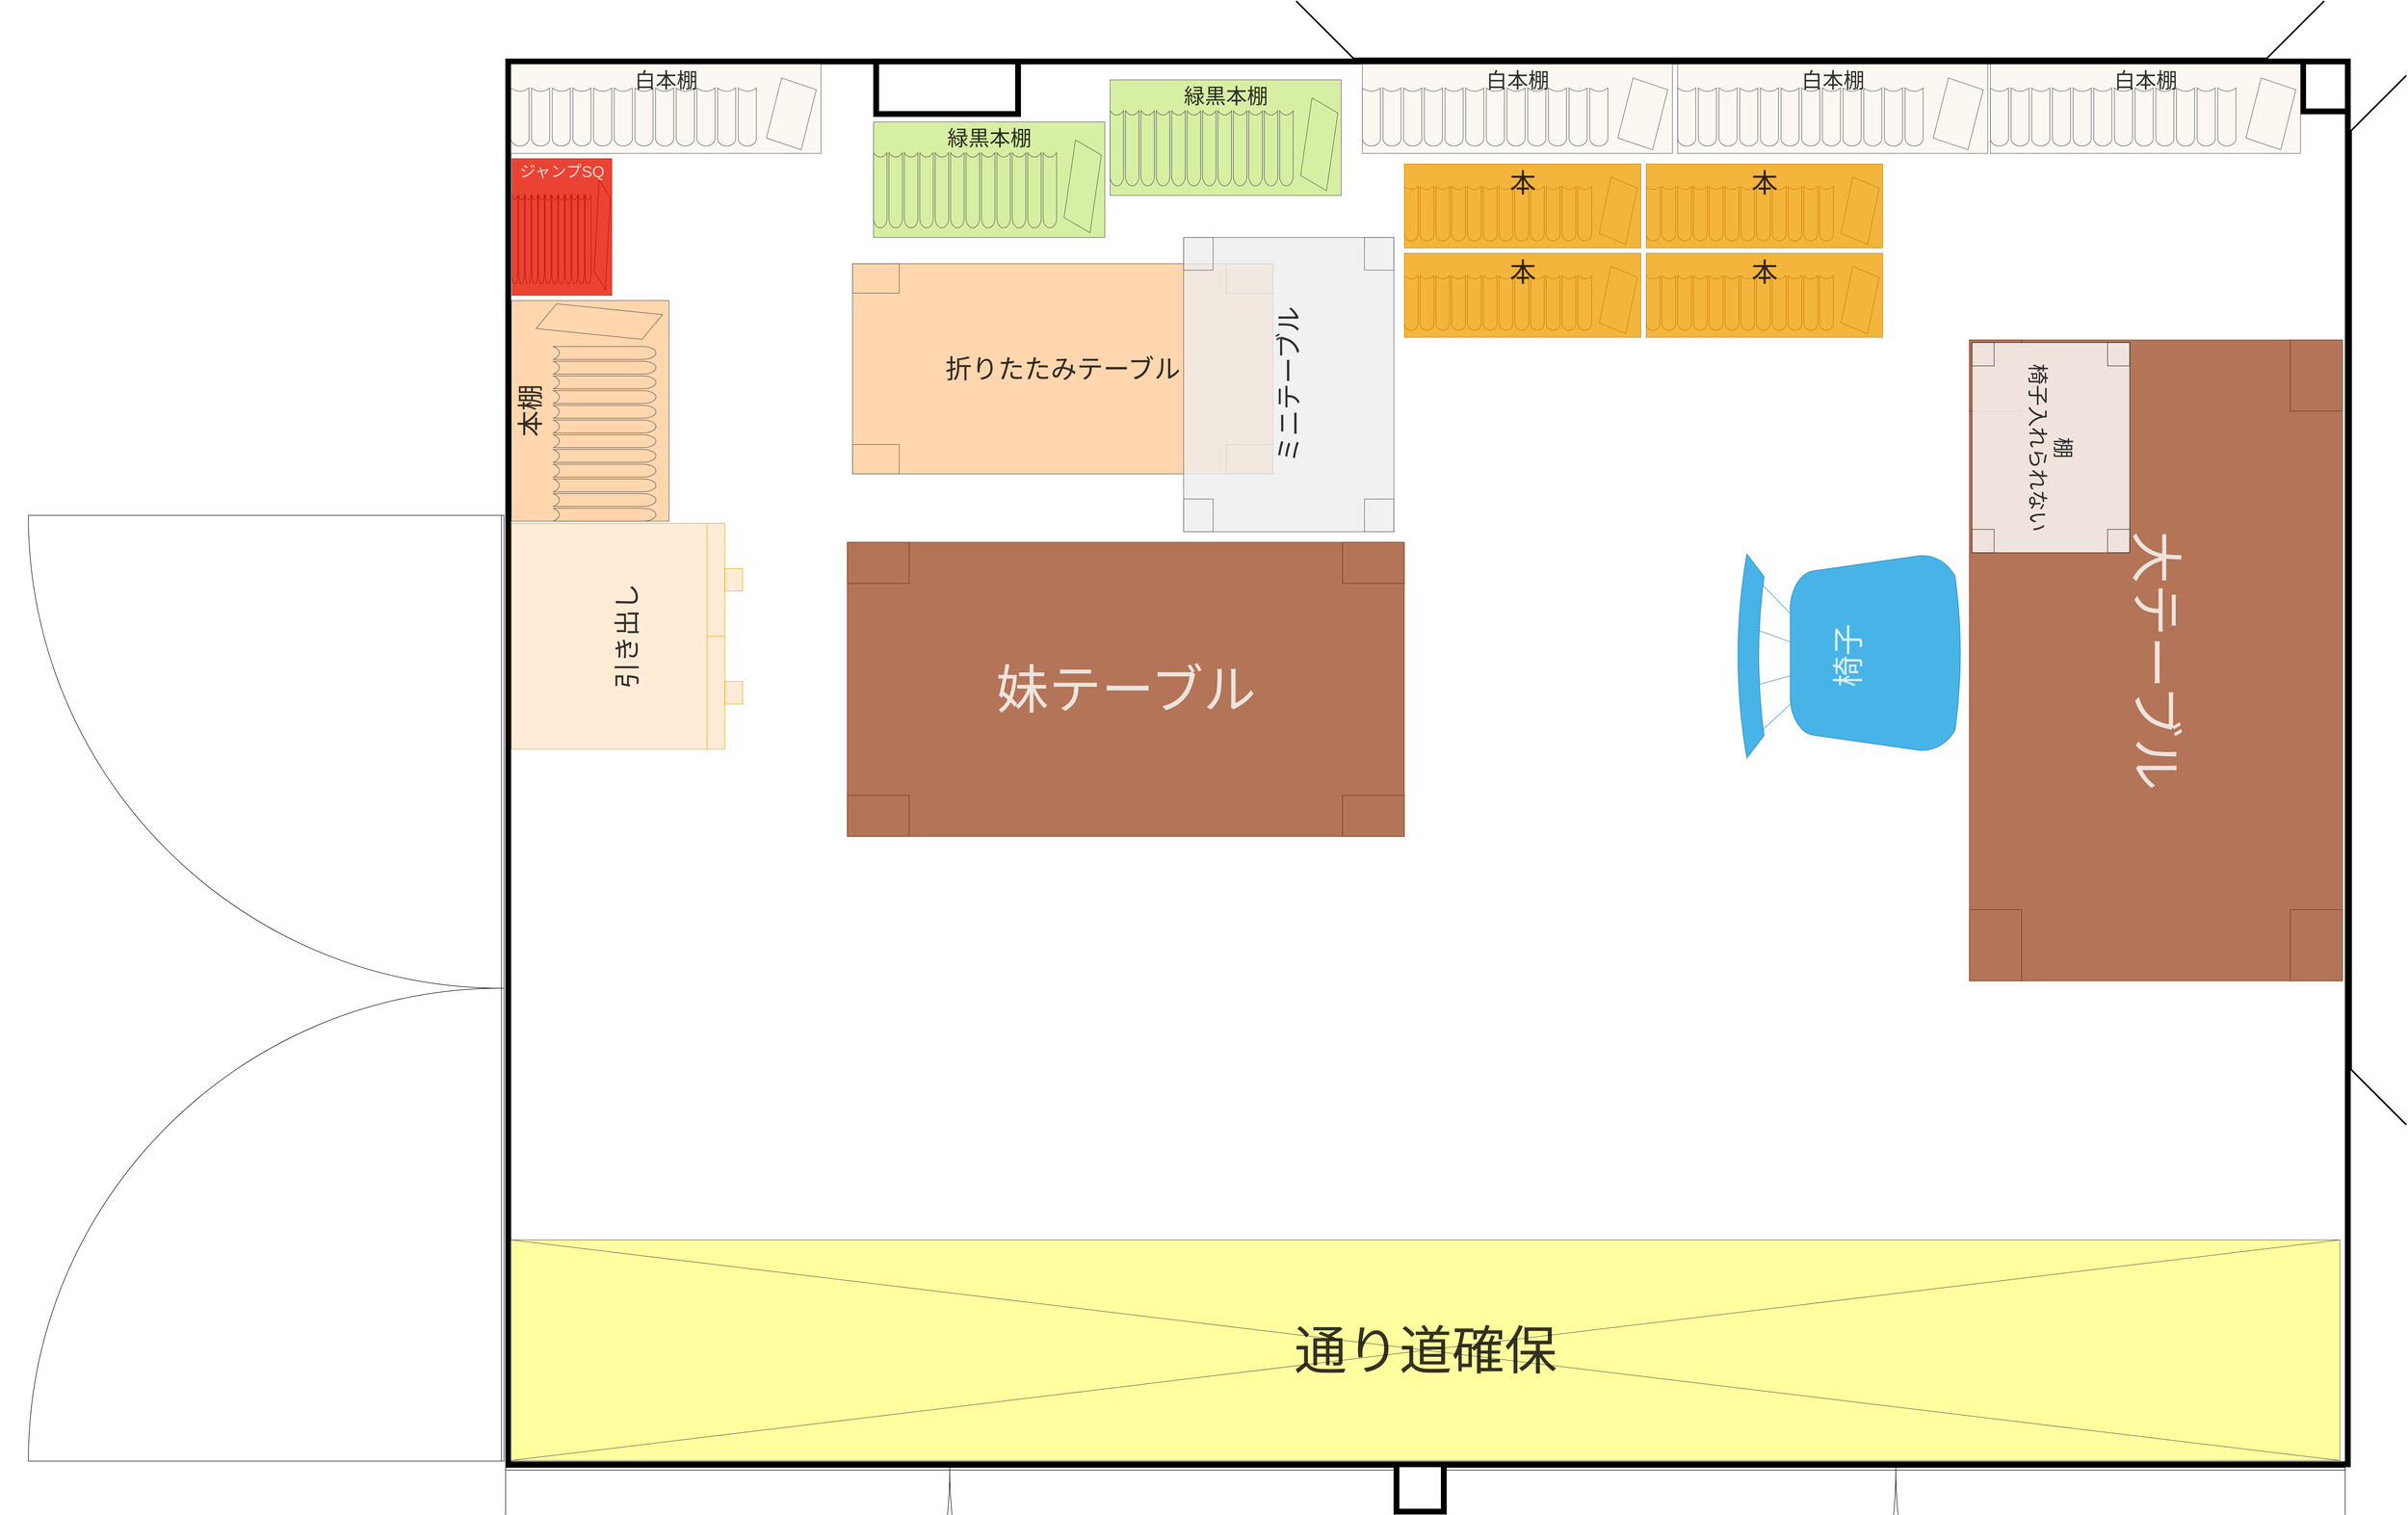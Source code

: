 <mxfile version="21.6.8" type="device" pages="3">
  <diagram name="現在" id="chz4TMr9ifeYp0K4rWgZ">
    <mxGraphModel dx="4456" dy="3996" grid="1" gridSize="10" guides="1" tooltips="1" connect="1" arrows="1" fold="1" page="1" pageScale="1" pageWidth="1000000" pageHeight="1000000" math="0" shadow="0">
      <root>
        <mxCell id="0" />
        <mxCell id="1" parent="0" />
        <mxCell id="RcYGQBJLX3YN1WB1kRdG-4" value="" style="verticalLabelPosition=bottom;html=1;verticalAlign=top;align=center;shape=mxgraph.floorplan.room;fillColor=strokeColor;movable=0;resizable=0;rotatable=0;deletable=0;editable=0;locked=1;connectable=0;rotation=0;" vertex="1" parent="1">
          <mxGeometry x="9970" y="28540" width="3510" height="2680" as="geometry" />
        </mxCell>
        <mxCell id="RcYGQBJLX3YN1WB1kRdG-7" value="" style="verticalLabelPosition=bottom;html=1;verticalAlign=top;align=center;shape=mxgraph.floorplan.doorUneven;dx=0.5;movable=0;resizable=0;rotatable=0;deletable=0;editable=0;locked=1;connectable=0;" vertex="1" parent="1">
          <mxGeometry x="9970" y="31221" width="1690" height="85" as="geometry" />
        </mxCell>
        <mxCell id="RcYGQBJLX3YN1WB1kRdG-9" value="" style="verticalLabelPosition=bottom;html=1;verticalAlign=top;align=center;shape=mxgraph.floorplan.doorUneven;dx=0.5;movable=0;resizable=0;rotatable=0;deletable=0;editable=0;locked=1;connectable=0;" vertex="1" parent="1">
          <mxGeometry x="11760" y="31221" width="1710" height="85" as="geometry" />
        </mxCell>
        <mxCell id="RcYGQBJLX3YN1WB1kRdG-10" value="" style="verticalLabelPosition=bottom;html=1;verticalAlign=top;align=center;shape=mxgraph.floorplan.room;fillColor=strokeColor;movable=0;resizable=0;rotatable=0;deletable=0;editable=0;locked=1;connectable=0;" vertex="1" parent="1">
          <mxGeometry x="11660" y="31210" width="100" height="100" as="geometry" />
        </mxCell>
        <mxCell id="RcYGQBJLX3YN1WB1kRdG-11" value="" style="verticalLabelPosition=bottom;html=1;verticalAlign=top;align=center;shape=mxgraph.floorplan.windowBow;strokeWidth=3;movable=0;resizable=0;rotatable=0;deletable=0;editable=0;locked=1;connectable=0;" vertex="1" parent="1">
          <mxGeometry x="11474" y="28430" width="1956" height="109" as="geometry" />
        </mxCell>
        <mxCell id="RcYGQBJLX3YN1WB1kRdG-12" value="" style="verticalLabelPosition=bottom;html=1;verticalAlign=top;align=center;shape=mxgraph.floorplan.room;fillColor=strokeColor;strokeWidth=1;movable=0;resizable=0;rotatable=0;deletable=0;editable=0;locked=1;connectable=0;rotation=0;" vertex="1" parent="1">
          <mxGeometry x="13385" y="28540" width="95" height="105" as="geometry" />
        </mxCell>
        <mxCell id="RcYGQBJLX3YN1WB1kRdG-14" value="" style="verticalLabelPosition=bottom;html=1;verticalAlign=top;align=center;shape=mxgraph.floorplan.room;fillColor=strokeColor;movable=0;resizable=0;rotatable=0;deletable=0;editable=0;locked=1;connectable=0;" vertex="1" parent="1">
          <mxGeometry x="10670" y="28540" width="280" height="110" as="geometry" />
        </mxCell>
        <mxCell id="RcYGQBJLX3YN1WB1kRdG-17" value="" style="verticalLabelPosition=bottom;html=1;verticalAlign=top;align=center;shape=mxgraph.floorplan.windowBow;strokeWidth=3;rotation=90;movable=0;resizable=0;rotatable=0;deletable=0;editable=0;locked=1;connectable=0;" vertex="1" parent="1">
          <mxGeometry x="12535.25" y="29517.75" width="1997" height="105" as="geometry" />
        </mxCell>
        <mxCell id="RcYGQBJLX3YN1WB1kRdG-18" value="" style="verticalLabelPosition=bottom;html=1;verticalAlign=top;align=center;shape=mxgraph.floorplan.doorDouble;aspect=fixed;rotation=90;movable=0;resizable=0;rotatable=0;deletable=0;editable=0;locked=1;connectable=0;" vertex="1" parent="1">
          <mxGeometry x="8587.95" y="29829.95" width="1800" height="957.9" as="geometry" />
        </mxCell>
        <mxCell id="RcYGQBJLX3YN1WB1kRdG-21" value="白本棚" style="verticalLabelPosition=middle;html=1;verticalAlign=top;align=center;shape=mxgraph.floorplan.bookcase;fillColor=#f9f7ed;strokeColor=#36393d;labelPosition=center;fontColor=#000000;fontSize=40;movable=1;resizable=1;rotatable=1;deletable=1;editable=1;locked=0;connectable=1;textOpacity=80;opacity=80;" vertex="1" parent="1">
          <mxGeometry x="11600" y="28550" width="590" height="170" as="geometry" />
        </mxCell>
        <mxCell id="RcYGQBJLX3YN1WB1kRdG-22" value="白本棚" style="verticalLabelPosition=middle;html=1;verticalAlign=top;align=center;shape=mxgraph.floorplan.bookcase;fillColor=#f9f7ed;strokeColor=#36393d;labelPosition=center;fontColor=#000000;fontSize=40;movable=1;resizable=1;rotatable=1;deletable=1;editable=1;locked=0;connectable=1;textOpacity=80;opacity=80;" vertex="1" parent="1">
          <mxGeometry x="12200" y="28550" width="590" height="170" as="geometry" />
        </mxCell>
        <mxCell id="RcYGQBJLX3YN1WB1kRdG-23" value="白本棚" style="verticalLabelPosition=middle;html=1;verticalAlign=top;align=center;shape=mxgraph.floorplan.bookcase;movable=1;resizable=1;rotatable=1;deletable=1;editable=1;locked=0;connectable=1;fillColor=#f9f7ed;strokeColor=#36393d;fontSize=40;labelPosition=center;fontColor=#000000;textOpacity=80;opacity=80;" vertex="1" parent="1">
          <mxGeometry x="12795" y="28550" width="590" height="170" as="geometry" />
        </mxCell>
        <mxCell id="RcYGQBJLX3YN1WB1kRdG-24" value="白本棚" style="verticalLabelPosition=middle;html=1;verticalAlign=top;align=center;shape=mxgraph.floorplan.bookcase;fillColor=#f9f7ed;strokeColor=#36393d;labelPosition=center;fontSize=40;fontColor=#000000;movable=1;resizable=1;rotatable=1;deletable=1;editable=1;locked=0;connectable=1;textOpacity=80;opacity=80;" vertex="1" parent="1">
          <mxGeometry x="9980" y="28550" width="590" height="170" as="geometry" />
        </mxCell>
        <mxCell id="RcYGQBJLX3YN1WB1kRdG-25" value="椅子" style="verticalLabelPosition=middle;html=1;verticalAlign=middle;align=center;shape=mxgraph.floorplan.chair;rotation=-90;fillColor=#1ba1e2;fontColor=#ffffff;strokeColor=#006EAF;labelPosition=center;fontSize=60;movable=1;resizable=1;rotatable=1;deletable=1;editable=1;locked=0;connectable=1;textOpacity=80;opacity=80;" vertex="1" parent="1">
          <mxGeometry x="12330" y="29460" width="390" height="432.19" as="geometry" />
        </mxCell>
        <mxCell id="RcYGQBJLX3YN1WB1kRdG-27" value="本棚" style="verticalLabelPosition=middle;html=1;verticalAlign=top;align=center;shape=mxgraph.floorplan.bookcase;fillColor=#ffcc99;strokeColor=#36393d;rotation=-90;labelPosition=center;fontSize=50;fontColor=#000000;movable=1;resizable=1;rotatable=1;deletable=1;editable=1;locked=0;connectable=1;textOpacity=80;opacity=80;" vertex="1" parent="1">
          <mxGeometry x="9921" y="29060" width="420" height="300" as="geometry" />
        </mxCell>
        <mxCell id="RcYGQBJLX3YN1WB1kRdG-28" value="ジャンプSQ" style="verticalLabelPosition=middle;html=1;verticalAlign=top;align=center;shape=mxgraph.floorplan.bookcase;fillColor=#e51400;fontColor=#ffffff;strokeColor=#B20000;fontSize=30;labelPosition=center;movable=1;resizable=1;rotatable=1;deletable=1;editable=1;locked=0;connectable=1;textOpacity=80;opacity=80;" vertex="1" parent="1">
          <mxGeometry x="9982" y="28730" width="190" height="260" as="geometry" />
        </mxCell>
        <mxCell id="RcYGQBJLX3YN1WB1kRdG-29" value="引き出し" style="verticalLabelPosition=middle;html=1;verticalAlign=middle;align=center;shape=mxgraph.floorplan.dresser;fillColor=#ffe6cc;strokeColor=#d79b00;rotation=-90;labelPosition=center;fontColor=#000000;fontSize=50;movable=1;resizable=1;rotatable=1;deletable=1;editable=1;locked=0;connectable=1;textOpacity=80;opacity=80;" vertex="1" parent="1">
          <mxGeometry x="9986" y="29419" width="430" height="440" as="geometry" />
        </mxCell>
        <mxCell id="RcYGQBJLX3YN1WB1kRdG-30" value="折りたたみテーブル" style="verticalLabelPosition=middle;html=1;verticalAlign=middle;align=center;shape=mxgraph.floorplan.table;labelPosition=center;fontSize=50;fillColor=#ffcc99;strokeColor=#36393d;movable=1;resizable=1;rotatable=1;deletable=1;editable=1;locked=0;connectable=1;textOpacity=80;opacity=80;" vertex="1" parent="1">
          <mxGeometry x="10630" y="28930" width="800" height="400" as="geometry" />
        </mxCell>
        <mxCell id="RcYGQBJLX3YN1WB1kRdG-32" value="緑黒本棚" style="verticalLabelPosition=middle;html=1;verticalAlign=top;align=center;shape=mxgraph.floorplan.bookcase;fillColor=#cdeb8b;strokeColor=#36393d;labelPosition=center;fontSize=40;fontColor=#000000;movable=1;resizable=1;rotatable=1;deletable=1;editable=1;locked=0;connectable=1;textOpacity=80;opacity=80;" vertex="1" parent="1">
          <mxGeometry x="11120" y="28580" width="440" height="220" as="geometry" />
        </mxCell>
        <mxCell id="RcYGQBJLX3YN1WB1kRdG-33" value="緑黒本棚" style="verticalLabelPosition=middle;html=1;verticalAlign=top;align=center;shape=mxgraph.floorplan.bookcase;fillColor=#cdeb8b;strokeColor=#36393d;labelPosition=center;fontSize=40;fontColor=#000000;movable=1;resizable=1;rotatable=1;deletable=1;editable=1;locked=0;connectable=1;textOpacity=80;opacity=80;" vertex="1" parent="1">
          <mxGeometry x="10670" y="28660" width="440" height="220" as="geometry" />
        </mxCell>
        <mxCell id="RcYGQBJLX3YN1WB1kRdG-34" value="ミニテーブル" style="verticalLabelPosition=middle;html=1;verticalAlign=middle;align=center;shape=mxgraph.floorplan.table;fillColor=#eeeeee;strokeColor=#36393d;labelPosition=center;fontSize=50;fontColor=#000000;rotation=-90;movable=1;resizable=1;rotatable=1;deletable=1;editable=1;locked=0;connectable=1;textOpacity=80;opacity=80;" vertex="1" parent="1">
          <mxGeometry x="11180" y="28960" width="560" height="400" as="geometry" />
        </mxCell>
        <mxCell id="RcYGQBJLX3YN1WB1kRdG-35" value="妹テーブル" style="verticalLabelPosition=middle;html=1;verticalAlign=middle;align=center;shape=mxgraph.floorplan.table;labelPosition=center;fontSize=100;fillColor=#a0522d;fontColor=#ffffff;strokeColor=#6D1F00;movable=1;resizable=1;rotatable=1;deletable=1;editable=1;locked=0;connectable=1;textOpacity=80;opacity=80;" vertex="1" parent="1">
          <mxGeometry x="10620" y="29460" width="1060" height="560" as="geometry" />
        </mxCell>
        <mxCell id="RcYGQBJLX3YN1WB1kRdG-41" value="" style="group;movable=1;resizable=1;rotatable=1;deletable=1;editable=1;locked=0;connectable=1;textOpacity=80;opacity=80;" vertex="1" connectable="0" parent="1">
          <mxGeometry x="11680" y="28740" width="910" height="330" as="geometry" />
        </mxCell>
        <mxCell id="RcYGQBJLX3YN1WB1kRdG-37" value="本" style="verticalLabelPosition=middle;html=1;verticalAlign=top;align=center;shape=mxgraph.floorplan.bookcase;labelPosition=center;fontSize=50;fillColor=#f0a30a;fontColor=#000000;strokeColor=#BD7000;movable=1;resizable=1;rotatable=1;deletable=1;editable=1;locked=0;connectable=1;textOpacity=80;opacity=80;" vertex="1" parent="RcYGQBJLX3YN1WB1kRdG-41">
          <mxGeometry width="450" height="160" as="geometry" />
        </mxCell>
        <mxCell id="RcYGQBJLX3YN1WB1kRdG-38" value="本" style="verticalLabelPosition=middle;html=1;verticalAlign=top;align=center;shape=mxgraph.floorplan.bookcase;labelPosition=center;fontSize=50;fillColor=#f0a30a;fontColor=#000000;strokeColor=#BD7000;movable=1;resizable=1;rotatable=1;deletable=1;editable=1;locked=0;connectable=1;textOpacity=80;opacity=80;" vertex="1" parent="RcYGQBJLX3YN1WB1kRdG-41">
          <mxGeometry x="460" width="450" height="160" as="geometry" />
        </mxCell>
        <mxCell id="RcYGQBJLX3YN1WB1kRdG-39" value="本" style="verticalLabelPosition=middle;html=1;verticalAlign=top;align=center;shape=mxgraph.floorplan.bookcase;labelPosition=center;fontSize=50;fillColor=#f0a30a;fontColor=#000000;strokeColor=#BD7000;movable=1;resizable=1;rotatable=1;deletable=1;editable=1;locked=0;connectable=1;textOpacity=80;opacity=80;" vertex="1" parent="RcYGQBJLX3YN1WB1kRdG-41">
          <mxGeometry y="170" width="450" height="160" as="geometry" />
        </mxCell>
        <mxCell id="RcYGQBJLX3YN1WB1kRdG-40" value="本" style="verticalLabelPosition=middle;html=1;verticalAlign=top;align=center;shape=mxgraph.floorplan.bookcase;labelPosition=center;fontSize=50;fillColor=#f0a30a;fontColor=#000000;strokeColor=#BD7000;movable=1;resizable=1;rotatable=1;deletable=1;editable=1;locked=0;connectable=1;textOpacity=80;opacity=80;" vertex="1" parent="RcYGQBJLX3YN1WB1kRdG-41">
          <mxGeometry x="460" y="170" width="450" height="160" as="geometry" />
        </mxCell>
        <mxCell id="N1lgvg9jaILJiFMB6KHB-1" value="通り道確保" style="verticalLabelPosition=middle;html=1;verticalAlign=middle;align=center;shape=mxgraph.floorplan.elevator;labelPosition=center;fontSize=100;fillColor=#ffff88;strokeColor=#36393d;fontColor=#000000;opacity=80;textOpacity=80;" vertex="1" parent="1">
          <mxGeometry x="9980" y="30787.85" width="3480" height="420" as="geometry" />
        </mxCell>
        <mxCell id="d6cJNbjOswgv0U1w6BiF-2" value="" style="group;textOpacity=80;opacity=80;" vertex="1" connectable="0" parent="1">
          <mxGeometry x="12755" y="29075" width="710" height="1220" as="geometry" />
        </mxCell>
        <mxCell id="RcYGQBJLX3YN1WB1kRdG-19" value="大テーブル" style="verticalLabelPosition=middle;html=1;verticalAlign=middle;align=center;shape=mxgraph.floorplan.table;rotation=90;fontSize=100;labelPosition=center;fillColor=#a0522d;fontColor=#ffffff;strokeColor=#6D1F00;movable=1;resizable=1;rotatable=1;deletable=1;editable=1;locked=0;connectable=1;textOpacity=80;opacity=80;" vertex="1" parent="d6cJNbjOswgv0U1w6BiF-2">
          <mxGeometry x="-255" y="255" width="1220" height="710" as="geometry" />
        </mxCell>
        <mxCell id="d6cJNbjOswgv0U1w6BiF-1" value="棚&lt;br style=&quot;font-size: 40px;&quot;&gt;椅子入れられない" style="verticalLabelPosition=middle;html=1;verticalAlign=middle;align=center;shape=mxgraph.floorplan.table;labelPosition=center;fontSize=40;rotation=90;textOpacity=80;opacity=80;" vertex="1" parent="d6cJNbjOswgv0U1w6BiF-2">
          <mxGeometry x="-45" y="55" width="400" height="300" as="geometry" />
        </mxCell>
      </root>
    </mxGraphModel>
  </diagram>
  <diagram name="変更案1" id="gchKVYE326uwADFO7gcS">
    <mxGraphModel dx="4456" dy="3996" grid="1" gridSize="10" guides="1" tooltips="1" connect="1" arrows="1" fold="1" page="1" pageScale="1" pageWidth="1000000" pageHeight="1000000" math="0" shadow="0">
      <root>
        <mxCell id="YyrvI0RadIKMcnacTvBw-0" />
        <mxCell id="YyrvI0RadIKMcnacTvBw-1" parent="YyrvI0RadIKMcnacTvBw-0" />
        <mxCell id="YyrvI0RadIKMcnacTvBw-2" value="" style="verticalLabelPosition=bottom;html=1;verticalAlign=top;align=center;shape=mxgraph.floorplan.room;fillColor=strokeColor;movable=0;resizable=0;rotatable=0;deletable=0;editable=0;locked=1;connectable=0;rotation=0;" vertex="1" parent="YyrvI0RadIKMcnacTvBw-1">
          <mxGeometry x="9970" y="28540" width="3510" height="2680" as="geometry" />
        </mxCell>
        <mxCell id="YyrvI0RadIKMcnacTvBw-3" value="" style="verticalLabelPosition=bottom;html=1;verticalAlign=top;align=center;shape=mxgraph.floorplan.doorUneven;dx=0.5;movable=0;resizable=0;rotatable=0;deletable=0;editable=0;locked=1;connectable=0;" vertex="1" parent="YyrvI0RadIKMcnacTvBw-1">
          <mxGeometry x="9970" y="31221" width="1690" height="85" as="geometry" />
        </mxCell>
        <mxCell id="YyrvI0RadIKMcnacTvBw-4" value="" style="verticalLabelPosition=bottom;html=1;verticalAlign=top;align=center;shape=mxgraph.floorplan.doorUneven;dx=0.5;movable=0;resizable=0;rotatable=0;deletable=0;editable=0;locked=1;connectable=0;" vertex="1" parent="YyrvI0RadIKMcnacTvBw-1">
          <mxGeometry x="11760" y="31221" width="1710" height="85" as="geometry" />
        </mxCell>
        <mxCell id="YyrvI0RadIKMcnacTvBw-5" value="" style="verticalLabelPosition=bottom;html=1;verticalAlign=top;align=center;shape=mxgraph.floorplan.room;fillColor=strokeColor;movable=0;resizable=0;rotatable=0;deletable=0;editable=0;locked=1;connectable=0;" vertex="1" parent="YyrvI0RadIKMcnacTvBw-1">
          <mxGeometry x="11660" y="31210" width="100" height="100" as="geometry" />
        </mxCell>
        <mxCell id="YyrvI0RadIKMcnacTvBw-6" value="" style="verticalLabelPosition=bottom;html=1;verticalAlign=top;align=center;shape=mxgraph.floorplan.windowBow;strokeWidth=3;movable=0;resizable=0;rotatable=0;deletable=0;editable=0;locked=1;connectable=0;" vertex="1" parent="YyrvI0RadIKMcnacTvBw-1">
          <mxGeometry x="11474" y="28430" width="1956" height="109" as="geometry" />
        </mxCell>
        <mxCell id="YyrvI0RadIKMcnacTvBw-7" value="" style="verticalLabelPosition=bottom;html=1;verticalAlign=top;align=center;shape=mxgraph.floorplan.room;fillColor=strokeColor;strokeWidth=1;movable=0;resizable=0;rotatable=0;deletable=0;editable=0;locked=1;connectable=0;rotation=0;" vertex="1" parent="YyrvI0RadIKMcnacTvBw-1">
          <mxGeometry x="13385" y="28540" width="95" height="105" as="geometry" />
        </mxCell>
        <mxCell id="YyrvI0RadIKMcnacTvBw-8" value="" style="verticalLabelPosition=bottom;html=1;verticalAlign=top;align=center;shape=mxgraph.floorplan.room;fillColor=strokeColor;movable=0;resizable=0;rotatable=0;deletable=0;editable=0;locked=1;connectable=0;" vertex="1" parent="YyrvI0RadIKMcnacTvBw-1">
          <mxGeometry x="10670" y="28540" width="280" height="110" as="geometry" />
        </mxCell>
        <mxCell id="YyrvI0RadIKMcnacTvBw-9" value="" style="verticalLabelPosition=bottom;html=1;verticalAlign=top;align=center;shape=mxgraph.floorplan.windowBow;strokeWidth=3;rotation=90;movable=0;resizable=0;rotatable=0;deletable=0;editable=0;locked=1;connectable=0;" vertex="1" parent="YyrvI0RadIKMcnacTvBw-1">
          <mxGeometry x="12535.25" y="29517.75" width="1997" height="105" as="geometry" />
        </mxCell>
        <mxCell id="YyrvI0RadIKMcnacTvBw-10" value="" style="verticalLabelPosition=bottom;html=1;verticalAlign=top;align=center;shape=mxgraph.floorplan.doorDouble;aspect=fixed;rotation=90;movable=0;resizable=0;rotatable=0;deletable=0;editable=0;locked=1;connectable=0;" vertex="1" parent="YyrvI0RadIKMcnacTvBw-1">
          <mxGeometry x="8587.95" y="29829.95" width="1800" height="957.9" as="geometry" />
        </mxCell>
        <mxCell id="YyrvI0RadIKMcnacTvBw-12" value="白本棚" style="verticalLabelPosition=middle;html=1;verticalAlign=top;align=center;shape=mxgraph.floorplan.bookcase;fillColor=#f9f7ed;strokeColor=#36393d;labelPosition=center;fontColor=#000000;fontSize=40;opacity=80;" vertex="1" parent="YyrvI0RadIKMcnacTvBw-1">
          <mxGeometry x="11600" y="28550" width="590" height="170" as="geometry" />
        </mxCell>
        <mxCell id="YyrvI0RadIKMcnacTvBw-13" value="白本棚" style="verticalLabelPosition=middle;html=1;verticalAlign=top;align=center;shape=mxgraph.floorplan.bookcase;fillColor=#f9f7ed;strokeColor=#36393d;labelPosition=center;fontColor=#000000;fontSize=40;opacity=80;" vertex="1" parent="YyrvI0RadIKMcnacTvBw-1">
          <mxGeometry x="12200" y="28550" width="590" height="170" as="geometry" />
        </mxCell>
        <mxCell id="YyrvI0RadIKMcnacTvBw-14" value="白本棚" style="verticalLabelPosition=middle;html=1;verticalAlign=top;align=center;shape=mxgraph.floorplan.bookcase;movable=1;resizable=1;rotatable=1;deletable=1;editable=1;locked=0;connectable=1;fillColor=#f9f7ed;strokeColor=#36393d;fontSize=40;labelPosition=center;fontColor=#000000;opacity=80;" vertex="1" parent="YyrvI0RadIKMcnacTvBw-1">
          <mxGeometry x="12795" y="28550" width="590" height="170" as="geometry" />
        </mxCell>
        <mxCell id="YyrvI0RadIKMcnacTvBw-15" value="白本棚" style="verticalLabelPosition=middle;html=1;verticalAlign=top;align=center;shape=mxgraph.floorplan.bookcase;fillColor=#f9f7ed;strokeColor=#36393d;labelPosition=center;fontSize=40;fontColor=#000000;opacity=80;" vertex="1" parent="YyrvI0RadIKMcnacTvBw-1">
          <mxGeometry x="11000" y="28550" width="590" height="170" as="geometry" />
        </mxCell>
        <mxCell id="YyrvI0RadIKMcnacTvBw-16" value="椅子" style="verticalLabelPosition=middle;html=1;verticalAlign=middle;align=center;shape=mxgraph.floorplan.chair;rotation=-90;fillColor=#1ba1e2;fontColor=#ffffff;strokeColor=#006EAF;labelPosition=center;fontSize=60;direction=east;opacity=80;" vertex="1" parent="YyrvI0RadIKMcnacTvBw-1">
          <mxGeometry x="12330" y="29460" width="390" height="432.19" as="geometry" />
        </mxCell>
        <mxCell id="YyrvI0RadIKMcnacTvBw-17" value="本棚" style="verticalLabelPosition=middle;html=1;verticalAlign=top;align=center;shape=mxgraph.floorplan.bookcase;fillColor=#ffcc99;strokeColor=#36393d;rotation=-90;labelPosition=center;fontSize=50;fontColor=#000000;direction=east;opacity=80;" vertex="1" parent="YyrvI0RadIKMcnacTvBw-1">
          <mxGeometry x="9930" y="29690" width="420" height="300" as="geometry" />
        </mxCell>
        <mxCell id="YyrvI0RadIKMcnacTvBw-18" value="ジャンプSQ" style="verticalLabelPosition=middle;html=1;verticalAlign=top;align=center;shape=mxgraph.floorplan.bookcase;fillColor=#e51400;fontColor=#ffffff;strokeColor=#B20000;fontSize=30;labelPosition=center;opacity=80;" vertex="1" parent="YyrvI0RadIKMcnacTvBw-1">
          <mxGeometry x="10710" y="28670" width="190" height="260" as="geometry" />
        </mxCell>
        <mxCell id="YyrvI0RadIKMcnacTvBw-19" value="引き出し" style="verticalLabelPosition=middle;html=1;verticalAlign=middle;align=center;shape=mxgraph.floorplan.dresser;fillColor=#ffe6cc;strokeColor=#d79b00;rotation=90;labelPosition=center;fontColor=#000000;fontSize=50;direction=east;opacity=80;" vertex="1" parent="YyrvI0RadIKMcnacTvBw-1">
          <mxGeometry x="12570" y="30300" width="430" height="440" as="geometry" />
        </mxCell>
        <mxCell id="YyrvI0RadIKMcnacTvBw-21" value="緑黒本棚" style="verticalLabelPosition=middle;html=1;verticalAlign=top;align=center;shape=mxgraph.floorplan.bookcase;fillColor=#cdeb8b;strokeColor=#36393d;labelPosition=center;fontSize=40;fontColor=#000000;opacity=80;rotation=0;" vertex="1" parent="YyrvI0RadIKMcnacTvBw-1">
          <mxGeometry x="13020" y="30300" width="440" height="220" as="geometry" />
        </mxCell>
        <mxCell id="YyrvI0RadIKMcnacTvBw-22" value="緑黒本棚" style="verticalLabelPosition=middle;html=1;verticalAlign=top;align=center;shape=mxgraph.floorplan.bookcase;fillColor=#cdeb8b;strokeColor=#36393d;labelPosition=center;fontSize=40;fontColor=#000000;direction=east;rotation=0;opacity=80;" vertex="1" parent="YyrvI0RadIKMcnacTvBw-1">
          <mxGeometry x="9990" y="30060" width="440" height="220" as="geometry" />
        </mxCell>
        <mxCell id="YyrvI0RadIKMcnacTvBw-23" value="ミニテーブル" style="verticalLabelPosition=middle;html=1;verticalAlign=middle;align=center;shape=mxgraph.floorplan.table;fillColor=#eeeeee;strokeColor=#36393d;labelPosition=center;fontSize=50;fontColor=#000000;rotation=-90;opacity=80;" vertex="1" parent="YyrvI0RadIKMcnacTvBw-1">
          <mxGeometry x="10510" y="29060" width="560" height="400" as="geometry" />
        </mxCell>
        <mxCell id="YyrvI0RadIKMcnacTvBw-24" value="妹テーブル" style="verticalLabelPosition=middle;html=1;verticalAlign=middle;align=center;shape=mxgraph.floorplan.table;labelPosition=center;fontSize=100;fillColor=#a0522d;fontColor=#ffffff;strokeColor=#6D1F00;rotation=-90;opacity=80;" vertex="1" parent="YyrvI0RadIKMcnacTvBw-1">
          <mxGeometry x="9740" y="28810" width="1060" height="560" as="geometry" />
        </mxCell>
        <mxCell id="YyrvI0RadIKMcnacTvBw-25" value="" style="group;opacity=80;rotation=-90;" vertex="1" connectable="0" parent="YyrvI0RadIKMcnacTvBw-1">
          <mxGeometry x="9900" y="28860" width="910" height="330" as="geometry" />
        </mxCell>
        <mxCell id="YyrvI0RadIKMcnacTvBw-26" value="本" style="verticalLabelPosition=middle;html=1;verticalAlign=top;align=center;shape=mxgraph.floorplan.bookcase;labelPosition=center;fontSize=50;fillColor=#f0a30a;fontColor=#000000;strokeColor=#BD7000;opacity=80;rotation=-90;" vertex="1" parent="YyrvI0RadIKMcnacTvBw-25">
          <mxGeometry x="145" y="315" width="450" height="160" as="geometry" />
        </mxCell>
        <mxCell id="YyrvI0RadIKMcnacTvBw-27" value="本" style="verticalLabelPosition=middle;html=1;verticalAlign=top;align=center;shape=mxgraph.floorplan.bookcase;labelPosition=center;fontSize=50;fillColor=#f0a30a;fontColor=#000000;strokeColor=#BD7000;opacity=80;rotation=-90;" vertex="1" parent="YyrvI0RadIKMcnacTvBw-25">
          <mxGeometry x="145" y="-145" width="450" height="160" as="geometry" />
        </mxCell>
        <mxCell id="YyrvI0RadIKMcnacTvBw-28" value="本" style="verticalLabelPosition=middle;html=1;verticalAlign=top;align=center;shape=mxgraph.floorplan.bookcase;labelPosition=center;fontSize=50;fillColor=#f0a30a;fontColor=#000000;strokeColor=#BD7000;opacity=80;rotation=-90;" vertex="1" parent="YyrvI0RadIKMcnacTvBw-25">
          <mxGeometry x="315" y="315" width="450" height="160" as="geometry" />
        </mxCell>
        <mxCell id="YyrvI0RadIKMcnacTvBw-29" value="本" style="verticalLabelPosition=middle;html=1;verticalAlign=top;align=center;shape=mxgraph.floorplan.bookcase;labelPosition=center;fontSize=50;fillColor=#f0a30a;fontColor=#000000;strokeColor=#BD7000;opacity=80;rotation=-90;" vertex="1" parent="YyrvI0RadIKMcnacTvBw-25">
          <mxGeometry x="315" y="-145" width="450" height="160" as="geometry" />
        </mxCell>
        <mxCell id="JdWwHFuyWLjmYj4TJr3J-3" value="通り道確保" style="verticalLabelPosition=middle;html=1;verticalAlign=middle;align=center;shape=mxgraph.floorplan.elevator;labelPosition=center;fontSize=100;fillColor=#ffff88;strokeColor=#36393d;fontColor=#000000;opacity=80;" vertex="1" parent="YyrvI0RadIKMcnacTvBw-1">
          <mxGeometry x="9980" y="30787.85" width="3480" height="420" as="geometry" />
        </mxCell>
        <mxCell id="JdWwHFuyWLjmYj4TJr3J-4" value="ゆう線LANケーブル" style="verticalLabelPosition=middle;html=1;verticalAlign=middle;align=center;shape=mxgraph.floorplan.table;labelPosition=center;fontSize=80;rotation=-90;opacity=80;" vertex="1" parent="YyrvI0RadIKMcnacTvBw-1">
          <mxGeometry x="13098.13" y="28930" width="668.75" height="95" as="geometry" />
        </mxCell>
        <mxCell id="YyrvI0RadIKMcnacTvBw-20" value="折りたたみテーブル" style="verticalLabelPosition=middle;html=1;verticalAlign=middle;align=center;shape=mxgraph.floorplan.table;labelPosition=center;fontSize=50;fillColor=#ffcc99;strokeColor=#36393d;rotation=-90;opacity=80;" vertex="1" parent="YyrvI0RadIKMcnacTvBw-1">
          <mxGeometry x="9810" y="28960" width="800" height="400" as="geometry" />
        </mxCell>
        <mxCell id="JdWwHFuyWLjmYj4TJr3J-6" value="" style="verticalLabelPosition=bottom;html=1;verticalAlign=top;align=center;shape=mxgraph.floorplan.room;fillColor=strokeColor;" vertex="1" parent="YyrvI0RadIKMcnacTvBw-1">
          <mxGeometry x="13385" y="30510" width="100" height="100" as="geometry" />
        </mxCell>
        <mxCell id="O6xBTEAjiq5QfBrnAkEI-1" value="" style="group" vertex="1" connectable="0" parent="YyrvI0RadIKMcnacTvBw-1">
          <mxGeometry x="12755" y="29075" width="710" height="1220" as="geometry" />
        </mxCell>
        <mxCell id="YyrvI0RadIKMcnacTvBw-11" value="大テーブル" style="verticalLabelPosition=middle;html=1;verticalAlign=middle;align=center;shape=mxgraph.floorplan.table;rotation=90;fontSize=100;labelPosition=center;fillColor=#a0522d;fontColor=#ffffff;strokeColor=#6D1F00;direction=east;opacity=80;" vertex="1" parent="O6xBTEAjiq5QfBrnAkEI-1">
          <mxGeometry x="-255" y="255" width="1220" height="710" as="geometry" />
        </mxCell>
        <mxCell id="O6xBTEAjiq5QfBrnAkEI-0" value="棚&lt;br style=&quot;font-size: 40px;&quot;&gt;椅子入れられない" style="verticalLabelPosition=middle;html=1;verticalAlign=middle;align=center;shape=mxgraph.floorplan.table;labelPosition=center;fontSize=40;rotation=90;" vertex="1" parent="O6xBTEAjiq5QfBrnAkEI-1">
          <mxGeometry x="-45" y="55" width="400" height="300" as="geometry" />
        </mxCell>
      </root>
    </mxGraphModel>
  </diagram>
  <diagram name="変更案2" id="CwAqUDSNDMhe_9EfoQTR">
    <mxGraphModel dx="4456" dy="3996" grid="1" gridSize="10" guides="1" tooltips="1" connect="1" arrows="1" fold="1" page="1" pageScale="1" pageWidth="1000000" pageHeight="1000000" math="0" shadow="0">
      <root>
        <mxCell id="8GAq-JzA8VX0-dMYohdP-0" />
        <mxCell id="8GAq-JzA8VX0-dMYohdP-1" parent="8GAq-JzA8VX0-dMYohdP-0" />
        <mxCell id="8GAq-JzA8VX0-dMYohdP-2" value="" style="verticalLabelPosition=bottom;html=1;verticalAlign=top;align=center;shape=mxgraph.floorplan.room;fillColor=strokeColor;movable=0;resizable=0;rotatable=0;deletable=0;editable=0;locked=1;connectable=0;rotation=0;" vertex="1" parent="8GAq-JzA8VX0-dMYohdP-1">
          <mxGeometry x="9970" y="28540" width="3510" height="2680" as="geometry" />
        </mxCell>
        <mxCell id="8GAq-JzA8VX0-dMYohdP-3" value="" style="verticalLabelPosition=bottom;html=1;verticalAlign=top;align=center;shape=mxgraph.floorplan.doorUneven;dx=0.5;movable=0;resizable=0;rotatable=0;deletable=0;editable=0;locked=1;connectable=0;" vertex="1" parent="8GAq-JzA8VX0-dMYohdP-1">
          <mxGeometry x="9970" y="31221" width="1690" height="85" as="geometry" />
        </mxCell>
        <mxCell id="8GAq-JzA8VX0-dMYohdP-4" value="" style="verticalLabelPosition=bottom;html=1;verticalAlign=top;align=center;shape=mxgraph.floorplan.doorUneven;dx=0.5;movable=0;resizable=0;rotatable=0;deletable=0;editable=0;locked=1;connectable=0;" vertex="1" parent="8GAq-JzA8VX0-dMYohdP-1">
          <mxGeometry x="11760" y="31221" width="1710" height="85" as="geometry" />
        </mxCell>
        <mxCell id="8GAq-JzA8VX0-dMYohdP-5" value="" style="verticalLabelPosition=bottom;html=1;verticalAlign=top;align=center;shape=mxgraph.floorplan.room;fillColor=strokeColor;movable=0;resizable=0;rotatable=0;deletable=0;editable=0;locked=1;connectable=0;" vertex="1" parent="8GAq-JzA8VX0-dMYohdP-1">
          <mxGeometry x="11660" y="31210" width="100" height="100" as="geometry" />
        </mxCell>
        <mxCell id="8GAq-JzA8VX0-dMYohdP-6" value="" style="verticalLabelPosition=bottom;html=1;verticalAlign=top;align=center;shape=mxgraph.floorplan.windowBow;strokeWidth=3;movable=0;resizable=0;rotatable=0;deletable=0;editable=0;locked=1;connectable=0;" vertex="1" parent="8GAq-JzA8VX0-dMYohdP-1">
          <mxGeometry x="11474" y="28430" width="1956" height="109" as="geometry" />
        </mxCell>
        <mxCell id="8GAq-JzA8VX0-dMYohdP-7" value="" style="verticalLabelPosition=bottom;html=1;verticalAlign=top;align=center;shape=mxgraph.floorplan.room;fillColor=strokeColor;strokeWidth=1;movable=0;resizable=0;rotatable=0;deletable=0;editable=0;locked=1;connectable=0;rotation=0;" vertex="1" parent="8GAq-JzA8VX0-dMYohdP-1">
          <mxGeometry x="13385" y="28540" width="95" height="105" as="geometry" />
        </mxCell>
        <mxCell id="8GAq-JzA8VX0-dMYohdP-8" value="" style="verticalLabelPosition=bottom;html=1;verticalAlign=top;align=center;shape=mxgraph.floorplan.room;fillColor=strokeColor;movable=0;resizable=0;rotatable=0;deletable=0;editable=0;locked=1;connectable=0;" vertex="1" parent="8GAq-JzA8VX0-dMYohdP-1">
          <mxGeometry x="10670" y="28540" width="280" height="110" as="geometry" />
        </mxCell>
        <mxCell id="8GAq-JzA8VX0-dMYohdP-9" value="" style="verticalLabelPosition=bottom;html=1;verticalAlign=top;align=center;shape=mxgraph.floorplan.windowBow;strokeWidth=3;rotation=90;movable=0;resizable=0;rotatable=0;deletable=0;editable=0;locked=1;connectable=0;" vertex="1" parent="8GAq-JzA8VX0-dMYohdP-1">
          <mxGeometry x="12535.25" y="29517.75" width="1997" height="105" as="geometry" />
        </mxCell>
        <mxCell id="8GAq-JzA8VX0-dMYohdP-10" value="" style="verticalLabelPosition=bottom;html=1;verticalAlign=top;align=center;shape=mxgraph.floorplan.doorDouble;aspect=fixed;rotation=90;movable=0;resizable=0;rotatable=0;deletable=0;editable=0;locked=1;connectable=0;" vertex="1" parent="8GAq-JzA8VX0-dMYohdP-1">
          <mxGeometry x="8587.95" y="29829.95" width="1800" height="957.9" as="geometry" />
        </mxCell>
        <mxCell id="8GAq-JzA8VX0-dMYohdP-12" value="白本棚" style="verticalLabelPosition=middle;html=1;verticalAlign=top;align=center;shape=mxgraph.floorplan.bookcase;fillColor=#f9f7ed;strokeColor=#36393d;labelPosition=center;fontColor=#000000;fontSize=40;opacity=80;" vertex="1" parent="8GAq-JzA8VX0-dMYohdP-1">
          <mxGeometry x="10960" y="28560" width="590" height="170" as="geometry" />
        </mxCell>
        <mxCell id="8GAq-JzA8VX0-dMYohdP-13" value="白本棚" style="verticalLabelPosition=middle;html=1;verticalAlign=top;align=center;shape=mxgraph.floorplan.bookcase;fillColor=#f9f7ed;strokeColor=#36393d;labelPosition=center;fontColor=#000000;fontSize=40;opacity=80;rotation=90;" vertex="1" parent="8GAq-JzA8VX0-dMYohdP-1">
          <mxGeometry x="13080" y="30085" width="590" height="170" as="geometry" />
        </mxCell>
        <mxCell id="8GAq-JzA8VX0-dMYohdP-14" value="白本棚" style="verticalLabelPosition=middle;html=1;verticalAlign=top;align=center;shape=mxgraph.floorplan.bookcase;movable=1;resizable=1;rotatable=1;deletable=1;editable=1;locked=0;connectable=1;fillColor=#f9f7ed;strokeColor=#36393d;fontSize=40;labelPosition=center;fontColor=#000000;opacity=80;" vertex="1" parent="8GAq-JzA8VX0-dMYohdP-1">
          <mxGeometry x="11560" y="28560" width="590" height="170" as="geometry" />
        </mxCell>
        <mxCell id="8GAq-JzA8VX0-dMYohdP-15" value="白本棚" style="verticalLabelPosition=middle;html=1;verticalAlign=top;align=center;shape=mxgraph.floorplan.bookcase;fillColor=#f9f7ed;strokeColor=#36393d;labelPosition=center;fontSize=40;fontColor=#000000;opacity=80;rotation=90;" vertex="1" parent="8GAq-JzA8VX0-dMYohdP-1">
          <mxGeometry x="13080" y="29485.25" width="590" height="170" as="geometry" />
        </mxCell>
        <mxCell id="8GAq-JzA8VX0-dMYohdP-16" value="椅子" style="verticalLabelPosition=middle;html=1;verticalAlign=middle;align=center;shape=mxgraph.floorplan.chair;rotation=-180;fillColor=#1ba1e2;fontColor=#ffffff;strokeColor=#006EAF;labelPosition=center;fontSize=60;direction=east;opacity=80;" vertex="1" parent="8GAq-JzA8VX0-dMYohdP-1">
          <mxGeometry x="12610" y="29280" width="390" height="432.19" as="geometry" />
        </mxCell>
        <mxCell id="8GAq-JzA8VX0-dMYohdP-17" value="本棚" style="verticalLabelPosition=middle;html=1;verticalAlign=top;align=center;shape=mxgraph.floorplan.bookcase;fillColor=#ffcc99;strokeColor=#36393d;rotation=-90;labelPosition=center;fontSize=50;fontColor=#000000;direction=east;opacity=80;" vertex="1" parent="8GAq-JzA8VX0-dMYohdP-1">
          <mxGeometry x="9930" y="29690" width="420" height="300" as="geometry" />
        </mxCell>
        <mxCell id="8GAq-JzA8VX0-dMYohdP-18" value="ジャンプSQ" style="verticalLabelPosition=middle;html=1;verticalAlign=top;align=center;shape=mxgraph.floorplan.bookcase;fillColor=#e51400;fontColor=#ffffff;strokeColor=#B20000;fontSize=30;labelPosition=center;opacity=80;" vertex="1" parent="8GAq-JzA8VX0-dMYohdP-1">
          <mxGeometry x="11240" y="29235" width="190" height="260" as="geometry" />
        </mxCell>
        <mxCell id="8GAq-JzA8VX0-dMYohdP-19" value="引き出し" style="verticalLabelPosition=middle;html=1;verticalAlign=middle;align=center;shape=mxgraph.floorplan.dresser;fillColor=#ffe6cc;strokeColor=#d79b00;rotation=0;labelPosition=center;fontColor=#000000;fontSize=50;direction=east;opacity=80;" vertex="1" parent="8GAq-JzA8VX0-dMYohdP-1">
          <mxGeometry x="11710" y="28750" width="430" height="440" as="geometry" />
        </mxCell>
        <mxCell id="8GAq-JzA8VX0-dMYohdP-20" value="緑黒本棚" style="verticalLabelPosition=middle;html=1;verticalAlign=top;align=center;shape=mxgraph.floorplan.bookcase;fillColor=#cdeb8b;strokeColor=#36393d;labelPosition=center;fontSize=40;fontColor=#000000;opacity=80;rotation=0;" vertex="1" parent="8GAq-JzA8VX0-dMYohdP-1">
          <mxGeometry x="10560" y="29220" width="440" height="220" as="geometry" />
        </mxCell>
        <mxCell id="8GAq-JzA8VX0-dMYohdP-21" value="緑黒本棚" style="verticalLabelPosition=middle;html=1;verticalAlign=top;align=center;shape=mxgraph.floorplan.bookcase;fillColor=#cdeb8b;strokeColor=#36393d;labelPosition=center;fontSize=40;fontColor=#000000;direction=east;rotation=0;opacity=80;" vertex="1" parent="8GAq-JzA8VX0-dMYohdP-1">
          <mxGeometry x="9990" y="30060" width="440" height="220" as="geometry" />
        </mxCell>
        <mxCell id="8GAq-JzA8VX0-dMYohdP-22" value="ミニテーブル" style="verticalLabelPosition=middle;html=1;verticalAlign=middle;align=center;shape=mxgraph.floorplan.table;fillColor=#eeeeee;strokeColor=#36393d;labelPosition=center;fontSize=50;fontColor=#000000;rotation=-90;opacity=80;" vertex="1" parent="8GAq-JzA8VX0-dMYohdP-1">
          <mxGeometry x="10477" y="28736" width="560" height="400" as="geometry" />
        </mxCell>
        <mxCell id="8GAq-JzA8VX0-dMYohdP-23" value="妹テーブル" style="verticalLabelPosition=middle;html=1;verticalAlign=middle;align=center;shape=mxgraph.floorplan.table;labelPosition=center;fontSize=100;fillColor=#a0522d;fontColor=#ffffff;strokeColor=#6D1F00;rotation=-90;opacity=80;" vertex="1" parent="8GAq-JzA8VX0-dMYohdP-1">
          <mxGeometry x="9740" y="28810" width="1060" height="560" as="geometry" />
        </mxCell>
        <mxCell id="8GAq-JzA8VX0-dMYohdP-29" value="通り道確保" style="verticalLabelPosition=middle;html=1;verticalAlign=middle;align=center;shape=mxgraph.floorplan.elevator;labelPosition=center;fontSize=100;fillColor=#ffff88;strokeColor=#36393d;fontColor=#000000;opacity=80;" vertex="1" parent="8GAq-JzA8VX0-dMYohdP-1">
          <mxGeometry x="9980" y="30787.85" width="3480" height="420" as="geometry" />
        </mxCell>
        <mxCell id="8GAq-JzA8VX0-dMYohdP-30" value="ゆう線LANケーブル" style="verticalLabelPosition=middle;html=1;verticalAlign=middle;align=center;shape=mxgraph.floorplan.table;labelPosition=center;fontSize=80;rotation=-90;opacity=80;" vertex="1" parent="8GAq-JzA8VX0-dMYohdP-1">
          <mxGeometry x="13098.13" y="28930" width="668.75" height="95" as="geometry" />
        </mxCell>
        <mxCell id="8GAq-JzA8VX0-dMYohdP-31" value="折りたたみテーブル" style="verticalLabelPosition=middle;html=1;verticalAlign=middle;align=center;shape=mxgraph.floorplan.table;labelPosition=center;fontSize=50;fillColor=#ffcc99;strokeColor=#36393d;rotation=-90;opacity=80;" vertex="1" parent="8GAq-JzA8VX0-dMYohdP-1">
          <mxGeometry x="9800" y="28970" width="800" height="400" as="geometry" />
        </mxCell>
        <mxCell id="8GAq-JzA8VX0-dMYohdP-32" value="" style="verticalLabelPosition=bottom;html=1;verticalAlign=top;align=center;shape=mxgraph.floorplan.room;fillColor=strokeColor;" vertex="1" parent="8GAq-JzA8VX0-dMYohdP-1">
          <mxGeometry x="13385" y="30510" width="100" height="100" as="geometry" />
        </mxCell>
        <mxCell id="HL4uQquiXiimuy98Ih0A-1" value="" style="group" vertex="1" connectable="0" parent="8GAq-JzA8VX0-dMYohdP-1">
          <mxGeometry x="12160" y="28560" width="1220" height="710" as="geometry" />
        </mxCell>
        <mxCell id="8GAq-JzA8VX0-dMYohdP-11" value="大テーブル" style="verticalLabelPosition=middle;html=1;verticalAlign=middle;align=center;shape=mxgraph.floorplan.table;rotation=0;fontSize=100;labelPosition=center;fillColor=#a0522d;fontColor=#ffffff;strokeColor=#6D1F00;direction=east;opacity=80;" vertex="1" parent="HL4uQquiXiimuy98Ih0A-1">
          <mxGeometry width="1220" height="710" as="geometry" />
        </mxCell>
        <mxCell id="HL4uQquiXiimuy98Ih0A-0" value="棚&lt;br style=&quot;font-size: 40px;&quot;&gt;椅子入れられない" style="verticalLabelPosition=middle;html=1;verticalAlign=middle;align=center;shape=mxgraph.floorplan.table;labelPosition=center;fontSize=40;" vertex="1" parent="HL4uQquiXiimuy98Ih0A-1">
          <mxGeometry y="410" width="400" height="300" as="geometry" />
        </mxCell>
        <mxCell id="2VAC0StUSN4ojWcASPt_-1" value="" style="group" vertex="1" connectable="0" parent="8GAq-JzA8VX0-dMYohdP-1">
          <mxGeometry x="10001" y="28579" width="505" height="916" as="geometry" />
        </mxCell>
        <mxCell id="8GAq-JzA8VX0-dMYohdP-27" value="本" style="verticalLabelPosition=middle;html=1;verticalAlign=top;align=center;shape=mxgraph.floorplan.bookcase;labelPosition=center;fontSize=50;fillColor=#f0a30a;fontColor=#000000;strokeColor=#BD7000;opacity=80;rotation=-90;" vertex="1" parent="2VAC0StUSN4ojWcASPt_-1">
          <mxGeometry x="199" y="611" width="450" height="160" as="geometry" />
        </mxCell>
        <mxCell id="8GAq-JzA8VX0-dMYohdP-25" value="本" style="verticalLabelPosition=middle;html=1;verticalAlign=top;align=center;shape=mxgraph.floorplan.bookcase;labelPosition=center;fontSize=50;fillColor=#f0a30a;fontColor=#000000;strokeColor=#BD7000;opacity=80;rotation=-90;" vertex="1" parent="2VAC0StUSN4ojWcASPt_-1">
          <mxGeometry x="200" y="146" width="450" height="160" as="geometry" />
        </mxCell>
        <mxCell id="8GAq-JzA8VX0-dMYohdP-26" value="本" style="verticalLabelPosition=middle;html=1;verticalAlign=top;align=center;shape=mxgraph.floorplan.bookcase;labelPosition=center;fontSize=50;fillColor=#f0a30a;fontColor=#000000;strokeColor=#BD7000;opacity=80;rotation=-90;" vertex="1" parent="2VAC0StUSN4ojWcASPt_-1">
          <mxGeometry x="-145" y="145" width="450" height="160" as="geometry" />
        </mxCell>
        <mxCell id="8GAq-JzA8VX0-dMYohdP-28" value="本" style="verticalLabelPosition=middle;html=1;verticalAlign=top;align=center;shape=mxgraph.floorplan.bookcase;labelPosition=center;fontSize=50;fillColor=#f0a30a;fontColor=#000000;strokeColor=#BD7000;opacity=80;rotation=-90;" vertex="1" parent="2VAC0StUSN4ojWcASPt_-1">
          <mxGeometry x="25" y="146" width="450" height="160" as="geometry" />
        </mxCell>
      </root>
    </mxGraphModel>
  </diagram>
</mxfile>
